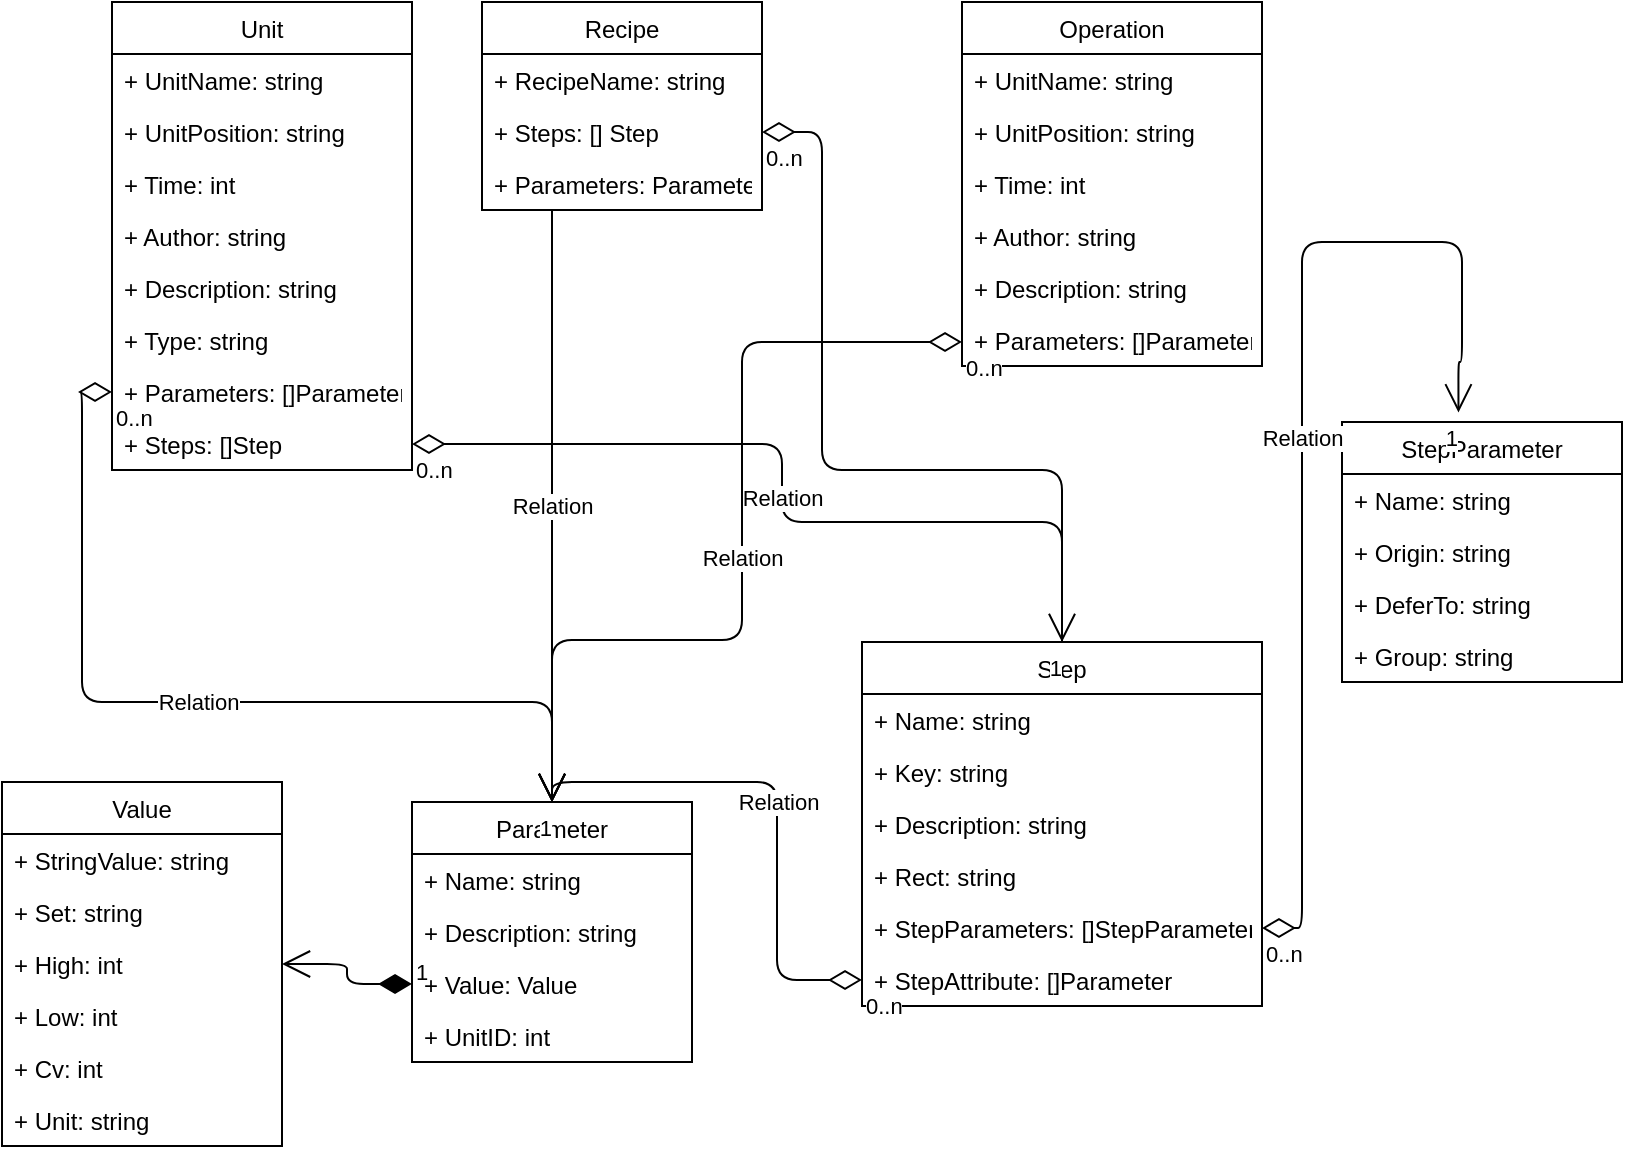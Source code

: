 <mxfile>
    <diagram id="R2lEEEUBdFMjLlhIrx00" name="FhxModel">
        <mxGraphModel dx="968" dy="681" grid="1" gridSize="10" guides="1" tooltips="1" connect="1" arrows="1" fold="1" page="1" pageScale="1" pageWidth="850" pageHeight="1100" math="0" shadow="0" extFonts="Permanent Marker^https://fonts.googleapis.com/css?family=Permanent+Marker">
            <root>
                <mxCell id="0"/>
                <mxCell id="1" parent="0"/>
                <mxCell id="2" value="Operation" style="swimlane;fontStyle=0;childLayout=stackLayout;horizontal=1;startSize=26;fillColor=none;horizontalStack=0;resizeParent=1;resizeParentMax=0;resizeLast=0;collapsible=1;marginBottom=0;" parent="1" vertex="1">
                    <mxGeometry x="510" y="30" width="150" height="182" as="geometry"/>
                </mxCell>
                <mxCell id="3" value="+ UnitName: string" style="text;strokeColor=none;fillColor=none;align=left;verticalAlign=top;spacingLeft=4;spacingRight=4;overflow=hidden;rotatable=0;points=[[0,0.5],[1,0.5]];portConstraint=eastwest;" parent="2" vertex="1">
                    <mxGeometry y="26" width="150" height="26" as="geometry"/>
                </mxCell>
                <mxCell id="4" value="+ UnitPosition: string" style="text;strokeColor=none;fillColor=none;align=left;verticalAlign=top;spacingLeft=4;spacingRight=4;overflow=hidden;rotatable=0;points=[[0,0.5],[1,0.5]];portConstraint=eastwest;" parent="2" vertex="1">
                    <mxGeometry y="52" width="150" height="26" as="geometry"/>
                </mxCell>
                <mxCell id="5" value="+ Time: int" style="text;strokeColor=none;fillColor=none;align=left;verticalAlign=top;spacingLeft=4;spacingRight=4;overflow=hidden;rotatable=0;points=[[0,0.5],[1,0.5]];portConstraint=eastwest;" parent="2" vertex="1">
                    <mxGeometry y="78" width="150" height="26" as="geometry"/>
                </mxCell>
                <mxCell id="6" value="+ Author: string" style="text;strokeColor=none;fillColor=none;align=left;verticalAlign=top;spacingLeft=4;spacingRight=4;overflow=hidden;rotatable=0;points=[[0,0.5],[1,0.5]];portConstraint=eastwest;" parent="2" vertex="1">
                    <mxGeometry y="104" width="150" height="26" as="geometry"/>
                </mxCell>
                <mxCell id="7" value="+ Description: string" style="text;strokeColor=none;fillColor=none;align=left;verticalAlign=top;spacingLeft=4;spacingRight=4;overflow=hidden;rotatable=0;points=[[0,0.5],[1,0.5]];portConstraint=eastwest;" parent="2" vertex="1">
                    <mxGeometry y="130" width="150" height="26" as="geometry"/>
                </mxCell>
                <mxCell id="8" value="+ Parameters: []Parameter" style="text;strokeColor=none;fillColor=none;align=left;verticalAlign=top;spacingLeft=4;spacingRight=4;overflow=hidden;rotatable=0;points=[[0,0.5],[1,0.5]];portConstraint=eastwest;" parent="2" vertex="1">
                    <mxGeometry y="156" width="150" height="26" as="geometry"/>
                </mxCell>
                <mxCell id="14" value="StepParameter" style="swimlane;fontStyle=0;childLayout=stackLayout;horizontal=1;startSize=26;fillColor=none;horizontalStack=0;resizeParent=1;resizeParentMax=0;resizeLast=0;collapsible=1;marginBottom=0;" parent="1" vertex="1">
                    <mxGeometry x="700" y="240" width="140" height="130" as="geometry"/>
                </mxCell>
                <mxCell id="15" value="+ Name: string" style="text;strokeColor=none;fillColor=none;align=left;verticalAlign=top;spacingLeft=4;spacingRight=4;overflow=hidden;rotatable=0;points=[[0,0.5],[1,0.5]];portConstraint=eastwest;" parent="14" vertex="1">
                    <mxGeometry y="26" width="140" height="26" as="geometry"/>
                </mxCell>
                <mxCell id="16" value="+ Origin: string" style="text;strokeColor=none;fillColor=none;align=left;verticalAlign=top;spacingLeft=4;spacingRight=4;overflow=hidden;rotatable=0;points=[[0,0.5],[1,0.5]];portConstraint=eastwest;" parent="14" vertex="1">
                    <mxGeometry y="52" width="140" height="26" as="geometry"/>
                </mxCell>
                <mxCell id="17" value="+ DeferTo: string" style="text;strokeColor=none;fillColor=none;align=left;verticalAlign=top;spacingLeft=4;spacingRight=4;overflow=hidden;rotatable=0;points=[[0,0.5],[1,0.5]];portConstraint=eastwest;" parent="14" vertex="1">
                    <mxGeometry y="78" width="140" height="26" as="geometry"/>
                </mxCell>
                <mxCell id="18" value="+ Group: string" style="text;strokeColor=none;fillColor=none;align=left;verticalAlign=top;spacingLeft=4;spacingRight=4;overflow=hidden;rotatable=0;points=[[0,0.5],[1,0.5]];portConstraint=eastwest;" parent="14" vertex="1">
                    <mxGeometry y="104" width="140" height="26" as="geometry"/>
                </mxCell>
                <mxCell id="19" value="Recipe" style="swimlane;fontStyle=0;childLayout=stackLayout;horizontal=1;startSize=26;fillColor=none;horizontalStack=0;resizeParent=1;resizeParentMax=0;resizeLast=0;collapsible=1;marginBottom=0;" parent="1" vertex="1">
                    <mxGeometry x="270" y="30" width="140" height="104" as="geometry"/>
                </mxCell>
                <mxCell id="20" value="+ RecipeName: string" style="text;strokeColor=none;fillColor=none;align=left;verticalAlign=top;spacingLeft=4;spacingRight=4;overflow=hidden;rotatable=0;points=[[0,0.5],[1,0.5]];portConstraint=eastwest;" parent="19" vertex="1">
                    <mxGeometry y="26" width="140" height="26" as="geometry"/>
                </mxCell>
                <mxCell id="21" value="+ Steps: [] Step" style="text;strokeColor=none;fillColor=none;align=left;verticalAlign=top;spacingLeft=4;spacingRight=4;overflow=hidden;rotatable=0;points=[[0,0.5],[1,0.5]];portConstraint=eastwest;" parent="19" vertex="1">
                    <mxGeometry y="52" width="140" height="26" as="geometry"/>
                </mxCell>
                <mxCell id="22" value="+ Parameters: Parameter" style="text;strokeColor=none;fillColor=none;align=left;verticalAlign=top;spacingLeft=4;spacingRight=4;overflow=hidden;rotatable=0;points=[[0,0.5],[1,0.5]];portConstraint=eastwest;" parent="19" vertex="1">
                    <mxGeometry y="78" width="140" height="26" as="geometry"/>
                </mxCell>
                <mxCell id="24" value="Step" style="swimlane;fontStyle=0;childLayout=stackLayout;horizontal=1;startSize=26;fillColor=none;horizontalStack=0;resizeParent=1;resizeParentMax=0;resizeLast=0;collapsible=1;marginBottom=0;" parent="1" vertex="1">
                    <mxGeometry x="460" y="350" width="200" height="182" as="geometry"/>
                </mxCell>
                <mxCell id="25" value="+ Name: string" style="text;strokeColor=none;fillColor=none;align=left;verticalAlign=top;spacingLeft=4;spacingRight=4;overflow=hidden;rotatable=0;points=[[0,0.5],[1,0.5]];portConstraint=eastwest;" parent="24" vertex="1">
                    <mxGeometry y="26" width="200" height="26" as="geometry"/>
                </mxCell>
                <mxCell id="27" value="+ Key: string" style="text;strokeColor=none;fillColor=none;align=left;verticalAlign=top;spacingLeft=4;spacingRight=4;overflow=hidden;rotatable=0;points=[[0,0.5],[1,0.5]];portConstraint=eastwest;" parent="24" vertex="1">
                    <mxGeometry y="52" width="200" height="26" as="geometry"/>
                </mxCell>
                <mxCell id="29" value="+ Description: string" style="text;strokeColor=none;fillColor=none;align=left;verticalAlign=top;spacingLeft=4;spacingRight=4;overflow=hidden;rotatable=0;points=[[0,0.5],[1,0.5]];portConstraint=eastwest;" parent="24" vertex="1">
                    <mxGeometry y="78" width="200" height="26" as="geometry"/>
                </mxCell>
                <mxCell id="26" value="+ Rect: string" style="text;strokeColor=none;fillColor=none;align=left;verticalAlign=top;spacingLeft=4;spacingRight=4;overflow=hidden;rotatable=0;points=[[0,0.5],[1,0.5]];portConstraint=eastwest;" parent="24" vertex="1">
                    <mxGeometry y="104" width="200" height="26" as="geometry"/>
                </mxCell>
                <mxCell id="28" value="+ StepParameters: []StepParameters" style="text;strokeColor=none;fillColor=none;align=left;verticalAlign=top;spacingLeft=4;spacingRight=4;overflow=hidden;rotatable=0;points=[[0,0.5],[1,0.5]];portConstraint=eastwest;" parent="24" vertex="1">
                    <mxGeometry y="130" width="200" height="26" as="geometry"/>
                </mxCell>
                <mxCell id="30" value="+ StepAttribute: []Parameter" style="text;strokeColor=none;fillColor=none;align=left;verticalAlign=top;spacingLeft=4;spacingRight=4;overflow=hidden;rotatable=0;points=[[0,0.5],[1,0.5]];portConstraint=eastwest;" parent="24" vertex="1">
                    <mxGeometry y="156" width="200" height="26" as="geometry"/>
                </mxCell>
                <mxCell id="31" value="Unit" style="swimlane;fontStyle=0;childLayout=stackLayout;horizontal=1;startSize=26;fillColor=none;horizontalStack=0;resizeParent=1;resizeParentMax=0;resizeLast=0;collapsible=1;marginBottom=0;" parent="1" vertex="1">
                    <mxGeometry x="85" y="30" width="150" height="234" as="geometry"/>
                </mxCell>
                <mxCell id="32" value="+ UnitName: string" style="text;strokeColor=none;fillColor=none;align=left;verticalAlign=top;spacingLeft=4;spacingRight=4;overflow=hidden;rotatable=0;points=[[0,0.5],[1,0.5]];portConstraint=eastwest;" parent="31" vertex="1">
                    <mxGeometry y="26" width="150" height="26" as="geometry"/>
                </mxCell>
                <mxCell id="33" value="+ UnitPosition: string" style="text;strokeColor=none;fillColor=none;align=left;verticalAlign=top;spacingLeft=4;spacingRight=4;overflow=hidden;rotatable=0;points=[[0,0.5],[1,0.5]];portConstraint=eastwest;" parent="31" vertex="1">
                    <mxGeometry y="52" width="150" height="26" as="geometry"/>
                </mxCell>
                <mxCell id="34" value="+ Time: int" style="text;strokeColor=none;fillColor=none;align=left;verticalAlign=top;spacingLeft=4;spacingRight=4;overflow=hidden;rotatable=0;points=[[0,0.5],[1,0.5]];portConstraint=eastwest;" parent="31" vertex="1">
                    <mxGeometry y="78" width="150" height="26" as="geometry"/>
                </mxCell>
                <mxCell id="35" value="+ Author: string" style="text;strokeColor=none;fillColor=none;align=left;verticalAlign=top;spacingLeft=4;spacingRight=4;overflow=hidden;rotatable=0;points=[[0,0.5],[1,0.5]];portConstraint=eastwest;" parent="31" vertex="1">
                    <mxGeometry y="104" width="150" height="26" as="geometry"/>
                </mxCell>
                <mxCell id="36" value="+ Description: string" style="text;strokeColor=none;fillColor=none;align=left;verticalAlign=top;spacingLeft=4;spacingRight=4;overflow=hidden;rotatable=0;points=[[0,0.5],[1,0.5]];portConstraint=eastwest;" parent="31" vertex="1">
                    <mxGeometry y="130" width="150" height="26" as="geometry"/>
                </mxCell>
                <mxCell id="38" value="+ Type: string" style="text;strokeColor=none;fillColor=none;align=left;verticalAlign=top;spacingLeft=4;spacingRight=4;overflow=hidden;rotatable=0;points=[[0,0.5],[1,0.5]];portConstraint=eastwest;" parent="31" vertex="1">
                    <mxGeometry y="156" width="150" height="26" as="geometry"/>
                </mxCell>
                <mxCell id="37" value="+ Parameters: []Parameter" style="text;strokeColor=none;fillColor=none;align=left;verticalAlign=top;spacingLeft=4;spacingRight=4;overflow=hidden;rotatable=0;points=[[0,0.5],[1,0.5]];portConstraint=eastwest;" parent="31" vertex="1">
                    <mxGeometry y="182" width="150" height="26" as="geometry"/>
                </mxCell>
                <mxCell id="39" value="+ Steps: []Step" style="text;strokeColor=none;fillColor=none;align=left;verticalAlign=top;spacingLeft=4;spacingRight=4;overflow=hidden;rotatable=0;points=[[0,0.5],[1,0.5]];portConstraint=eastwest;" parent="31" vertex="1">
                    <mxGeometry y="208" width="150" height="26" as="geometry"/>
                </mxCell>
                <mxCell id="40" value="Value" style="swimlane;fontStyle=0;childLayout=stackLayout;horizontal=1;startSize=26;fillColor=none;horizontalStack=0;resizeParent=1;resizeParentMax=0;resizeLast=0;collapsible=1;marginBottom=0;" parent="1" vertex="1">
                    <mxGeometry x="30" y="420" width="140" height="182" as="geometry"/>
                </mxCell>
                <mxCell id="41" value="+ StringValue: string" style="text;strokeColor=none;fillColor=none;align=left;verticalAlign=top;spacingLeft=4;spacingRight=4;overflow=hidden;rotatable=0;points=[[0,0.5],[1,0.5]];portConstraint=eastwest;" parent="40" vertex="1">
                    <mxGeometry y="26" width="140" height="26" as="geometry"/>
                </mxCell>
                <mxCell id="42" value="+ Set: string" style="text;strokeColor=none;fillColor=none;align=left;verticalAlign=top;spacingLeft=4;spacingRight=4;overflow=hidden;rotatable=0;points=[[0,0.5],[1,0.5]];portConstraint=eastwest;" parent="40" vertex="1">
                    <mxGeometry y="52" width="140" height="26" as="geometry"/>
                </mxCell>
                <mxCell id="43" value="+ High: int" style="text;strokeColor=none;fillColor=none;align=left;verticalAlign=top;spacingLeft=4;spacingRight=4;overflow=hidden;rotatable=0;points=[[0,0.5],[1,0.5]];portConstraint=eastwest;" parent="40" vertex="1">
                    <mxGeometry y="78" width="140" height="26" as="geometry"/>
                </mxCell>
                <mxCell id="45" value="+ Low: int" style="text;strokeColor=none;fillColor=none;align=left;verticalAlign=top;spacingLeft=4;spacingRight=4;overflow=hidden;rotatable=0;points=[[0,0.5],[1,0.5]];portConstraint=eastwest;" parent="40" vertex="1">
                    <mxGeometry y="104" width="140" height="26" as="geometry"/>
                </mxCell>
                <mxCell id="46" value="+ Cv: int" style="text;strokeColor=none;fillColor=none;align=left;verticalAlign=top;spacingLeft=4;spacingRight=4;overflow=hidden;rotatable=0;points=[[0,0.5],[1,0.5]];portConstraint=eastwest;" parent="40" vertex="1">
                    <mxGeometry y="130" width="140" height="26" as="geometry"/>
                </mxCell>
                <mxCell id="44" value="+ Unit: string" style="text;strokeColor=none;fillColor=none;align=left;verticalAlign=top;spacingLeft=4;spacingRight=4;overflow=hidden;rotatable=0;points=[[0,0.5],[1,0.5]];portConstraint=eastwest;" parent="40" vertex="1">
                    <mxGeometry y="156" width="140" height="26" as="geometry"/>
                </mxCell>
                <mxCell id="50" value="Relation" style="endArrow=open;html=1;endSize=12;startArrow=diamondThin;startSize=14;startFill=0;edgeStyle=orthogonalEdgeStyle;entryX=0.5;entryY=0;entryDx=0;entryDy=0;" parent="1" source="39" target="24" edge="1">
                    <mxGeometry relative="1" as="geometry">
                        <mxPoint x="340" y="310" as="sourcePoint"/>
                        <mxPoint x="500" y="310" as="targetPoint"/>
                        <Array as="points">
                            <mxPoint x="420" y="251"/>
                            <mxPoint x="420" y="290"/>
                            <mxPoint x="560" y="290"/>
                        </Array>
                    </mxGeometry>
                </mxCell>
                <mxCell id="51" value="0..n" style="edgeLabel;resizable=0;html=1;align=left;verticalAlign=top;" parent="50" connectable="0" vertex="1">
                    <mxGeometry x="-1" relative="1" as="geometry"/>
                </mxCell>
                <mxCell id="52" value="1" style="edgeLabel;resizable=0;html=1;align=right;verticalAlign=top;" parent="50" connectable="0" vertex="1">
                    <mxGeometry x="1" relative="1" as="geometry"/>
                </mxCell>
                <mxCell id="57" value="Relation" style="endArrow=open;html=1;endSize=12;startArrow=diamondThin;startSize=14;startFill=0;edgeStyle=orthogonalEdgeStyle;entryX=0.5;entryY=0;entryDx=0;entryDy=0;" parent="1" source="37" target="9" edge="1">
                    <mxGeometry relative="1" as="geometry">
                        <mxPoint x="480" y="350" as="sourcePoint"/>
                        <mxPoint x="640" y="350" as="targetPoint"/>
                        <Array as="points">
                            <mxPoint x="70" y="225"/>
                            <mxPoint x="70" y="380"/>
                            <mxPoint x="305" y="380"/>
                        </Array>
                    </mxGeometry>
                </mxCell>
                <mxCell id="58" value="0..n" style="edgeLabel;resizable=0;html=1;align=left;verticalAlign=top;" parent="57" connectable="0" vertex="1">
                    <mxGeometry x="-1" relative="1" as="geometry"/>
                </mxCell>
                <mxCell id="59" value="1" style="edgeLabel;resizable=0;html=1;align=right;verticalAlign=top;" parent="57" connectable="0" vertex="1">
                    <mxGeometry x="1" relative="1" as="geometry"/>
                </mxCell>
                <mxCell id="63" value="Relation" style="endArrow=open;html=1;endSize=12;startArrow=diamondThin;startSize=14;startFill=0;edgeStyle=orthogonalEdgeStyle;entryX=0.5;entryY=0;entryDx=0;entryDy=0;" parent="1" source="8" target="9" edge="1">
                    <mxGeometry relative="1" as="geometry">
                        <mxPoint x="480" y="350" as="sourcePoint"/>
                        <mxPoint x="640" y="350" as="targetPoint"/>
                        <Array as="points">
                            <mxPoint x="450" y="200"/>
                            <mxPoint x="400" y="200"/>
                            <mxPoint x="400" y="349"/>
                            <mxPoint x="305" y="349"/>
                        </Array>
                    </mxGeometry>
                </mxCell>
                <mxCell id="64" value="0..n" style="edgeLabel;resizable=0;html=1;align=left;verticalAlign=top;" parent="63" connectable="0" vertex="1">
                    <mxGeometry x="-1" relative="1" as="geometry"/>
                </mxCell>
                <mxCell id="65" value="1" style="edgeLabel;resizable=0;html=1;align=right;verticalAlign=top;" parent="63" connectable="0" vertex="1">
                    <mxGeometry x="1" relative="1" as="geometry"/>
                </mxCell>
                <mxCell id="66" value="1" style="endArrow=open;html=1;endSize=12;startArrow=diamondThin;startSize=14;startFill=1;edgeStyle=orthogonalEdgeStyle;align=left;verticalAlign=bottom;" parent="1" source="12" target="40" edge="1">
                    <mxGeometry x="-1" y="3" relative="1" as="geometry">
                        <mxPoint x="480" y="350" as="sourcePoint"/>
                        <mxPoint x="640" y="350" as="targetPoint"/>
                    </mxGeometry>
                </mxCell>
                <mxCell id="67" value="Relation" style="endArrow=open;html=1;endSize=12;startArrow=diamondThin;startSize=14;startFill=0;edgeStyle=orthogonalEdgeStyle;exitX=1;exitY=0.5;exitDx=0;exitDy=0;entryX=0.416;entryY=-0.037;entryDx=0;entryDy=0;entryPerimeter=0;" parent="1" source="28" target="14" edge="1">
                    <mxGeometry relative="1" as="geometry">
                        <mxPoint x="480" y="350" as="sourcePoint"/>
                        <mxPoint x="640" y="350" as="targetPoint"/>
                        <Array as="points">
                            <mxPoint x="680" y="493"/>
                            <mxPoint x="680" y="150"/>
                            <mxPoint x="760" y="150"/>
                            <mxPoint x="760" y="210"/>
                            <mxPoint x="758" y="210"/>
                        </Array>
                    </mxGeometry>
                </mxCell>
                <mxCell id="68" value="0..n" style="edgeLabel;resizable=0;html=1;align=left;verticalAlign=top;" parent="67" connectable="0" vertex="1">
                    <mxGeometry x="-1" relative="1" as="geometry"/>
                </mxCell>
                <mxCell id="69" value="1" style="edgeLabel;resizable=0;html=1;align=right;verticalAlign=top;" parent="67" connectable="0" vertex="1">
                    <mxGeometry x="1" relative="1" as="geometry"/>
                </mxCell>
                <mxCell id="70" value="Relation" style="endArrow=open;html=1;endSize=12;startArrow=diamondThin;startSize=14;startFill=0;edgeStyle=orthogonalEdgeStyle;entryX=0.5;entryY=0;entryDx=0;entryDy=0;" parent="1" source="30" target="9" edge="1">
                    <mxGeometry relative="1" as="geometry">
                        <mxPoint y="769" as="sourcePoint"/>
                        <mxPoint x="215" y="570" as="targetPoint"/>
                    </mxGeometry>
                </mxCell>
                <mxCell id="71" value="0..n" style="edgeLabel;resizable=0;html=1;align=left;verticalAlign=top;" parent="70" connectable="0" vertex="1">
                    <mxGeometry x="-1" relative="1" as="geometry"/>
                </mxCell>
                <mxCell id="72" value="1" style="edgeLabel;resizable=0;html=1;align=right;verticalAlign=top;" parent="70" connectable="0" vertex="1">
                    <mxGeometry x="1" relative="1" as="geometry"/>
                </mxCell>
                <mxCell id="74" value="" style="endArrow=none;html=1;endSize=12;startArrow=diamondThin;startSize=14;startFill=0;edgeStyle=orthogonalEdgeStyle;entryX=0.5;entryY=0;entryDx=0;entryDy=0;" parent="1" source="21" target="24" edge="1">
                    <mxGeometry relative="1" as="geometry">
                        <mxPoint x="350" y="108" as="sourcePoint"/>
                        <mxPoint x="460" y="441" as="targetPoint"/>
                        <Array as="points">
                            <mxPoint x="440" y="95"/>
                            <mxPoint x="440" y="264"/>
                            <mxPoint x="560" y="264"/>
                        </Array>
                    </mxGeometry>
                </mxCell>
                <mxCell id="75" value="0..n" style="edgeLabel;resizable=0;html=1;align=left;verticalAlign=top;" parent="74" connectable="0" vertex="1">
                    <mxGeometry x="-1" relative="1" as="geometry"/>
                </mxCell>
                <mxCell id="9" value="Parameter" style="swimlane;fontStyle=0;childLayout=stackLayout;horizontal=1;startSize=26;fillColor=none;horizontalStack=0;resizeParent=1;resizeParentMax=0;resizeLast=0;collapsible=1;marginBottom=0;" parent="1" vertex="1">
                    <mxGeometry x="235" y="430" width="140" height="130" as="geometry"/>
                </mxCell>
                <mxCell id="10" value="+ Name: string" style="text;strokeColor=none;fillColor=none;align=left;verticalAlign=top;spacingLeft=4;spacingRight=4;overflow=hidden;rotatable=0;points=[[0,0.5],[1,0.5]];portConstraint=eastwest;" parent="9" vertex="1">
                    <mxGeometry y="26" width="140" height="26" as="geometry"/>
                </mxCell>
                <mxCell id="11" value="+ Description: string" style="text;strokeColor=none;fillColor=none;align=left;verticalAlign=top;spacingLeft=4;spacingRight=4;overflow=hidden;rotatable=0;points=[[0,0.5],[1,0.5]];portConstraint=eastwest;" parent="9" vertex="1">
                    <mxGeometry y="52" width="140" height="26" as="geometry"/>
                </mxCell>
                <mxCell id="12" value="+ Value: Value" style="text;strokeColor=none;fillColor=none;align=left;verticalAlign=top;spacingLeft=4;spacingRight=4;overflow=hidden;rotatable=0;points=[[0,0.5],[1,0.5]];portConstraint=eastwest;" parent="9" vertex="1">
                    <mxGeometry y="78" width="140" height="26" as="geometry"/>
                </mxCell>
                <mxCell id="13" value="+ UnitID: int" style="text;strokeColor=none;fillColor=none;align=left;verticalAlign=top;spacingLeft=4;spacingRight=4;overflow=hidden;rotatable=0;points=[[0,0.5],[1,0.5]];portConstraint=eastwest;" parent="9" vertex="1">
                    <mxGeometry y="104" width="140" height="26" as="geometry"/>
                </mxCell>
                <mxCell id="60" value="Relation" style="endArrow=open;html=1;endSize=12;startArrow=none;startSize=14;startFill=0;edgeStyle=orthogonalEdgeStyle;entryX=0.5;entryY=0;entryDx=0;entryDy=0;" parent="1" source="22" target="9" edge="1">
                    <mxGeometry relative="1" as="geometry">
                        <mxPoint x="380" y="120.5" as="sourcePoint"/>
                        <mxPoint x="630" y="30" as="targetPoint"/>
                        <Array as="points">
                            <mxPoint x="305" y="220"/>
                        </Array>
                    </mxGeometry>
                </mxCell>
                <mxCell id="62" value="1" style="edgeLabel;resizable=0;html=1;align=right;verticalAlign=top;" parent="60" connectable="0" vertex="1">
                    <mxGeometry x="1" relative="1" as="geometry"/>
                </mxCell>
            </root>
        </mxGraphModel>
    </diagram>
    <diagram id="xjLtlD9OPqiGoC7N2DU6" name="Database">
        <mxGraphModel dx="1211" dy="681" grid="1" gridSize="10" guides="1" tooltips="1" connect="1" arrows="1" fold="1" page="1" pageScale="1" pageWidth="827" pageHeight="1169" math="0" shadow="0">
            <root>
                <mxCell id="0"/>
                <mxCell id="1" parent="0"/>
                <mxCell id="2xFW1VZ-fQg1_fMR5iX9-26" value="parameters" style="shape=table;startSize=30;container=1;collapsible=1;childLayout=tableLayout;fixedRows=1;rowLines=0;fontStyle=1;align=center;resizeLast=1;" vertex="1" parent="1">
                    <mxGeometry x="600" y="40" width="160" height="180" as="geometry"/>
                </mxCell>
                <mxCell id="2xFW1VZ-fQg1_fMR5iX9-27" value="" style="shape=tableRow;horizontal=0;startSize=0;swimlaneHead=0;swimlaneBody=0;fillColor=none;collapsible=0;dropTarget=0;points=[[0,0.5],[1,0.5]];portConstraint=eastwest;top=0;left=0;right=0;bottom=1;" vertex="1" parent="2xFW1VZ-fQg1_fMR5iX9-26">
                    <mxGeometry y="30" width="160" height="30" as="geometry"/>
                </mxCell>
                <mxCell id="2xFW1VZ-fQg1_fMR5iX9-28" value="PK" style="shape=partialRectangle;connectable=0;fillColor=none;top=0;left=0;bottom=0;right=0;fontStyle=1;overflow=hidden;" vertex="1" parent="2xFW1VZ-fQg1_fMR5iX9-27">
                    <mxGeometry width="30" height="30" as="geometry">
                        <mxRectangle width="30" height="30" as="alternateBounds"/>
                    </mxGeometry>
                </mxCell>
                <mxCell id="2xFW1VZ-fQg1_fMR5iX9-29" value="param_id" style="shape=partialRectangle;connectable=0;fillColor=none;top=0;left=0;bottom=0;right=0;align=left;spacingLeft=6;fontStyle=5;overflow=hidden;" vertex="1" parent="2xFW1VZ-fQg1_fMR5iX9-27">
                    <mxGeometry x="30" width="130" height="30" as="geometry">
                        <mxRectangle width="130" height="30" as="alternateBounds"/>
                    </mxGeometry>
                </mxCell>
                <mxCell id="2xFW1VZ-fQg1_fMR5iX9-30" value="" style="shape=tableRow;horizontal=0;startSize=0;swimlaneHead=0;swimlaneBody=0;fillColor=none;collapsible=0;dropTarget=0;points=[[0,0.5],[1,0.5]];portConstraint=eastwest;top=0;left=0;right=0;bottom=0;" vertex="1" parent="2xFW1VZ-fQg1_fMR5iX9-26">
                    <mxGeometry y="60" width="160" height="30" as="geometry"/>
                </mxCell>
                <mxCell id="2xFW1VZ-fQg1_fMR5iX9-31" value="" style="shape=partialRectangle;connectable=0;fillColor=none;top=0;left=0;bottom=0;right=0;editable=1;overflow=hidden;" vertex="1" parent="2xFW1VZ-fQg1_fMR5iX9-30">
                    <mxGeometry width="30" height="30" as="geometry">
                        <mxRectangle width="30" height="30" as="alternateBounds"/>
                    </mxGeometry>
                </mxCell>
                <mxCell id="2xFW1VZ-fQg1_fMR5iX9-32" value="name" style="shape=partialRectangle;connectable=0;fillColor=none;top=0;left=0;bottom=0;right=0;align=left;spacingLeft=6;overflow=hidden;" vertex="1" parent="2xFW1VZ-fQg1_fMR5iX9-30">
                    <mxGeometry x="30" width="130" height="30" as="geometry">
                        <mxRectangle width="130" height="30" as="alternateBounds"/>
                    </mxGeometry>
                </mxCell>
                <mxCell id="2xFW1VZ-fQg1_fMR5iX9-33" value="" style="shape=tableRow;horizontal=0;startSize=0;swimlaneHead=0;swimlaneBody=0;fillColor=none;collapsible=0;dropTarget=0;points=[[0,0.5],[1,0.5]];portConstraint=eastwest;top=0;left=0;right=0;bottom=0;" vertex="1" parent="2xFW1VZ-fQg1_fMR5iX9-26">
                    <mxGeometry y="90" width="160" height="30" as="geometry"/>
                </mxCell>
                <mxCell id="2xFW1VZ-fQg1_fMR5iX9-34" value="" style="shape=partialRectangle;connectable=0;fillColor=none;top=0;left=0;bottom=0;right=0;editable=1;overflow=hidden;" vertex="1" parent="2xFW1VZ-fQg1_fMR5iX9-33">
                    <mxGeometry width="30" height="30" as="geometry">
                        <mxRectangle width="30" height="30" as="alternateBounds"/>
                    </mxGeometry>
                </mxCell>
                <mxCell id="2xFW1VZ-fQg1_fMR5iX9-35" value="description" style="shape=partialRectangle;connectable=0;fillColor=none;top=0;left=0;bottom=0;right=0;align=left;spacingLeft=6;overflow=hidden;" vertex="1" parent="2xFW1VZ-fQg1_fMR5iX9-33">
                    <mxGeometry x="30" width="130" height="30" as="geometry">
                        <mxRectangle width="130" height="30" as="alternateBounds"/>
                    </mxGeometry>
                </mxCell>
                <mxCell id="2xFW1VZ-fQg1_fMR5iX9-36" value="" style="shape=tableRow;horizontal=0;startSize=0;swimlaneHead=0;swimlaneBody=0;fillColor=none;collapsible=0;dropTarget=0;points=[[0,0.5],[1,0.5]];portConstraint=eastwest;top=0;left=0;right=0;bottom=0;" vertex="1" parent="2xFW1VZ-fQg1_fMR5iX9-26">
                    <mxGeometry y="120" width="160" height="30" as="geometry"/>
                </mxCell>
                <mxCell id="2xFW1VZ-fQg1_fMR5iX9-37" value="" style="shape=partialRectangle;connectable=0;fillColor=none;top=0;left=0;bottom=0;right=0;editable=1;overflow=hidden;" vertex="1" parent="2xFW1VZ-fQg1_fMR5iX9-36">
                    <mxGeometry width="30" height="30" as="geometry">
                        <mxRectangle width="30" height="30" as="alternateBounds"/>
                    </mxGeometry>
                </mxCell>
                <mxCell id="2xFW1VZ-fQg1_fMR5iX9-38" value="values" style="shape=partialRectangle;connectable=0;fillColor=none;top=0;left=0;bottom=0;right=0;align=left;spacingLeft=6;overflow=hidden;" vertex="1" parent="2xFW1VZ-fQg1_fMR5iX9-36">
                    <mxGeometry x="30" width="130" height="30" as="geometry">
                        <mxRectangle width="130" height="30" as="alternateBounds"/>
                    </mxGeometry>
                </mxCell>
                <mxCell id="2xFW1VZ-fQg1_fMR5iX9-45" value="" style="shape=tableRow;horizontal=0;startSize=0;swimlaneHead=0;swimlaneBody=0;fillColor=none;collapsible=0;dropTarget=0;points=[[0,0.5],[1,0.5]];portConstraint=eastwest;top=0;left=0;right=0;bottom=0;" vertex="1" parent="2xFW1VZ-fQg1_fMR5iX9-26">
                    <mxGeometry y="150" width="160" height="30" as="geometry"/>
                </mxCell>
                <mxCell id="2xFW1VZ-fQg1_fMR5iX9-46" value="" style="shape=partialRectangle;connectable=0;fillColor=none;top=0;left=0;bottom=0;right=0;editable=1;overflow=hidden;" vertex="1" parent="2xFW1VZ-fQg1_fMR5iX9-45">
                    <mxGeometry width="30" height="30" as="geometry">
                        <mxRectangle width="30" height="30" as="alternateBounds"/>
                    </mxGeometry>
                </mxCell>
                <mxCell id="2xFW1VZ-fQg1_fMR5iX9-47" value="unit_id" style="shape=partialRectangle;connectable=0;fillColor=none;top=0;left=0;bottom=0;right=0;align=left;spacingLeft=6;overflow=hidden;" vertex="1" parent="2xFW1VZ-fQg1_fMR5iX9-45">
                    <mxGeometry x="30" width="130" height="30" as="geometry">
                        <mxRectangle width="130" height="30" as="alternateBounds"/>
                    </mxGeometry>
                </mxCell>
                <mxCell id="2xFW1VZ-fQg1_fMR5iX9-48" value="plant" style="shape=table;startSize=30;container=1;collapsible=1;childLayout=tableLayout;fixedRows=1;rowLines=0;fontStyle=1;align=center;resizeLast=1;" vertex="1" parent="1">
                    <mxGeometry x="10" y="40" width="160" height="150" as="geometry"/>
                </mxCell>
                <mxCell id="2xFW1VZ-fQg1_fMR5iX9-49" value="" style="shape=tableRow;horizontal=0;startSize=0;swimlaneHead=0;swimlaneBody=0;fillColor=none;collapsible=0;dropTarget=0;points=[[0,0.5],[1,0.5]];portConstraint=eastwest;top=0;left=0;right=0;bottom=1;" vertex="1" parent="2xFW1VZ-fQg1_fMR5iX9-48">
                    <mxGeometry y="30" width="160" height="30" as="geometry"/>
                </mxCell>
                <mxCell id="2xFW1VZ-fQg1_fMR5iX9-50" value="PK" style="shape=partialRectangle;connectable=0;fillColor=none;top=0;left=0;bottom=0;right=0;fontStyle=1;overflow=hidden;" vertex="1" parent="2xFW1VZ-fQg1_fMR5iX9-49">
                    <mxGeometry width="30" height="30" as="geometry">
                        <mxRectangle width="30" height="30" as="alternateBounds"/>
                    </mxGeometry>
                </mxCell>
                <mxCell id="2xFW1VZ-fQg1_fMR5iX9-51" value="plant_id" style="shape=partialRectangle;connectable=0;fillColor=none;top=0;left=0;bottom=0;right=0;align=left;spacingLeft=6;fontStyle=5;overflow=hidden;" vertex="1" parent="2xFW1VZ-fQg1_fMR5iX9-49">
                    <mxGeometry x="30" width="130" height="30" as="geometry">
                        <mxRectangle width="130" height="30" as="alternateBounds"/>
                    </mxGeometry>
                </mxCell>
                <mxCell id="2xFW1VZ-fQg1_fMR5iX9-52" value="" style="shape=tableRow;horizontal=0;startSize=0;swimlaneHead=0;swimlaneBody=0;fillColor=none;collapsible=0;dropTarget=0;points=[[0,0.5],[1,0.5]];portConstraint=eastwest;top=0;left=0;right=0;bottom=0;" vertex="1" parent="2xFW1VZ-fQg1_fMR5iX9-48">
                    <mxGeometry y="60" width="160" height="30" as="geometry"/>
                </mxCell>
                <mxCell id="2xFW1VZ-fQg1_fMR5iX9-53" value="" style="shape=partialRectangle;connectable=0;fillColor=none;top=0;left=0;bottom=0;right=0;editable=1;overflow=hidden;" vertex="1" parent="2xFW1VZ-fQg1_fMR5iX9-52">
                    <mxGeometry width="30" height="30" as="geometry">
                        <mxRectangle width="30" height="30" as="alternateBounds"/>
                    </mxGeometry>
                </mxCell>
                <mxCell id="2xFW1VZ-fQg1_fMR5iX9-54" value="name" style="shape=partialRectangle;connectable=0;fillColor=none;top=0;left=0;bottom=0;right=0;align=left;spacingLeft=6;overflow=hidden;" vertex="1" parent="2xFW1VZ-fQg1_fMR5iX9-52">
                    <mxGeometry x="30" width="130" height="30" as="geometry">
                        <mxRectangle width="130" height="30" as="alternateBounds"/>
                    </mxGeometry>
                </mxCell>
                <mxCell id="2xFW1VZ-fQg1_fMR5iX9-55" value="" style="shape=tableRow;horizontal=0;startSize=0;swimlaneHead=0;swimlaneBody=0;fillColor=none;collapsible=0;dropTarget=0;points=[[0,0.5],[1,0.5]];portConstraint=eastwest;top=0;left=0;right=0;bottom=0;" vertex="1" parent="2xFW1VZ-fQg1_fMR5iX9-48">
                    <mxGeometry y="90" width="160" height="30" as="geometry"/>
                </mxCell>
                <mxCell id="2xFW1VZ-fQg1_fMR5iX9-56" value="" style="shape=partialRectangle;connectable=0;fillColor=none;top=0;left=0;bottom=0;right=0;editable=1;overflow=hidden;" vertex="1" parent="2xFW1VZ-fQg1_fMR5iX9-55">
                    <mxGeometry width="30" height="30" as="geometry">
                        <mxRectangle width="30" height="30" as="alternateBounds"/>
                    </mxGeometry>
                </mxCell>
                <mxCell id="2xFW1VZ-fQg1_fMR5iX9-57" value="created_at" style="shape=partialRectangle;connectable=0;fillColor=none;top=0;left=0;bottom=0;right=0;align=left;spacingLeft=6;overflow=hidden;" vertex="1" parent="2xFW1VZ-fQg1_fMR5iX9-55">
                    <mxGeometry x="30" width="130" height="30" as="geometry">
                        <mxRectangle width="130" height="30" as="alternateBounds"/>
                    </mxGeometry>
                </mxCell>
                <mxCell id="2xFW1VZ-fQg1_fMR5iX9-58" value="" style="shape=tableRow;horizontal=0;startSize=0;swimlaneHead=0;swimlaneBody=0;fillColor=none;collapsible=0;dropTarget=0;points=[[0,0.5],[1,0.5]];portConstraint=eastwest;top=0;left=0;right=0;bottom=0;" vertex="1" parent="2xFW1VZ-fQg1_fMR5iX9-48">
                    <mxGeometry y="120" width="160" height="30" as="geometry"/>
                </mxCell>
                <mxCell id="2xFW1VZ-fQg1_fMR5iX9-59" value="" style="shape=partialRectangle;connectable=0;fillColor=none;top=0;left=0;bottom=0;right=0;editable=1;overflow=hidden;" vertex="1" parent="2xFW1VZ-fQg1_fMR5iX9-58">
                    <mxGeometry width="30" height="30" as="geometry">
                        <mxRectangle width="30" height="30" as="alternateBounds"/>
                    </mxGeometry>
                </mxCell>
                <mxCell id="2xFW1VZ-fQg1_fMR5iX9-60" value="updated_at" style="shape=partialRectangle;connectable=0;fillColor=none;top=0;left=0;bottom=0;right=0;align=left;spacingLeft=6;overflow=hidden;" vertex="1" parent="2xFW1VZ-fQg1_fMR5iX9-58">
                    <mxGeometry x="30" width="130" height="30" as="geometry">
                        <mxRectangle width="130" height="30" as="alternateBounds"/>
                    </mxGeometry>
                </mxCell>
                <mxCell id="2xFW1VZ-fQg1_fMR5iX9-62" value="units" style="shape=table;startSize=30;container=1;collapsible=1;childLayout=tableLayout;fixedRows=1;rowLines=0;fontStyle=1;align=center;resizeLast=1;" vertex="1" parent="1">
                    <mxGeometry x="320" y="40" width="156" height="270" as="geometry"/>
                </mxCell>
                <mxCell id="2xFW1VZ-fQg1_fMR5iX9-63" value="" style="shape=tableRow;horizontal=0;startSize=0;swimlaneHead=0;swimlaneBody=0;fillColor=none;collapsible=0;dropTarget=0;points=[[0,0.5],[1,0.5]];portConstraint=eastwest;top=0;left=0;right=0;bottom=1;" vertex="1" parent="2xFW1VZ-fQg1_fMR5iX9-62">
                    <mxGeometry y="30" width="156" height="30" as="geometry"/>
                </mxCell>
                <mxCell id="2xFW1VZ-fQg1_fMR5iX9-64" value="PK" style="shape=partialRectangle;connectable=0;fillColor=none;top=0;left=0;bottom=0;right=0;fontStyle=1;overflow=hidden;" vertex="1" parent="2xFW1VZ-fQg1_fMR5iX9-63">
                    <mxGeometry width="30" height="30" as="geometry">
                        <mxRectangle width="30" height="30" as="alternateBounds"/>
                    </mxGeometry>
                </mxCell>
                <mxCell id="2xFW1VZ-fQg1_fMR5iX9-65" value="unit_id" style="shape=partialRectangle;connectable=0;fillColor=none;top=0;left=0;bottom=0;right=0;align=left;spacingLeft=6;fontStyle=5;overflow=hidden;" vertex="1" parent="2xFW1VZ-fQg1_fMR5iX9-63">
                    <mxGeometry x="30" width="126" height="30" as="geometry">
                        <mxRectangle width="126" height="30" as="alternateBounds"/>
                    </mxGeometry>
                </mxCell>
                <mxCell id="2xFW1VZ-fQg1_fMR5iX9-66" value="" style="shape=tableRow;horizontal=0;startSize=0;swimlaneHead=0;swimlaneBody=0;fillColor=none;collapsible=0;dropTarget=0;points=[[0,0.5],[1,0.5]];portConstraint=eastwest;top=0;left=0;right=0;bottom=0;" vertex="1" parent="2xFW1VZ-fQg1_fMR5iX9-62">
                    <mxGeometry y="60" width="156" height="30" as="geometry"/>
                </mxCell>
                <mxCell id="2xFW1VZ-fQg1_fMR5iX9-67" value="" style="shape=partialRectangle;connectable=0;fillColor=none;top=0;left=0;bottom=0;right=0;editable=1;overflow=hidden;" vertex="1" parent="2xFW1VZ-fQg1_fMR5iX9-66">
                    <mxGeometry width="30" height="30" as="geometry">
                        <mxRectangle width="30" height="30" as="alternateBounds"/>
                    </mxGeometry>
                </mxCell>
                <mxCell id="2xFW1VZ-fQg1_fMR5iX9-68" value="name" style="shape=partialRectangle;connectable=0;fillColor=none;top=0;left=0;bottom=0;right=0;align=left;spacingLeft=6;overflow=hidden;" vertex="1" parent="2xFW1VZ-fQg1_fMR5iX9-66">
                    <mxGeometry x="30" width="126" height="30" as="geometry">
                        <mxRectangle width="126" height="30" as="alternateBounds"/>
                    </mxGeometry>
                </mxCell>
                <mxCell id="2xFW1VZ-fQg1_fMR5iX9-69" value="" style="shape=tableRow;horizontal=0;startSize=0;swimlaneHead=0;swimlaneBody=0;fillColor=none;collapsible=0;dropTarget=0;points=[[0,0.5],[1,0.5]];portConstraint=eastwest;top=0;left=0;right=0;bottom=0;" vertex="1" parent="2xFW1VZ-fQg1_fMR5iX9-62">
                    <mxGeometry y="90" width="156" height="30" as="geometry"/>
                </mxCell>
                <mxCell id="2xFW1VZ-fQg1_fMR5iX9-70" value="" style="shape=partialRectangle;connectable=0;fillColor=none;top=0;left=0;bottom=0;right=0;editable=1;overflow=hidden;" vertex="1" parent="2xFW1VZ-fQg1_fMR5iX9-69">
                    <mxGeometry width="30" height="30" as="geometry">
                        <mxRectangle width="30" height="30" as="alternateBounds"/>
                    </mxGeometry>
                </mxCell>
                <mxCell id="2xFW1VZ-fQg1_fMR5iX9-71" value="description" style="shape=partialRectangle;connectable=0;fillColor=none;top=0;left=0;bottom=0;right=0;align=left;spacingLeft=6;overflow=hidden;" vertex="1" parent="2xFW1VZ-fQg1_fMR5iX9-69">
                    <mxGeometry x="30" width="126" height="30" as="geometry">
                        <mxRectangle width="126" height="30" as="alternateBounds"/>
                    </mxGeometry>
                </mxCell>
                <mxCell id="2xFW1VZ-fQg1_fMR5iX9-72" value="" style="shape=tableRow;horizontal=0;startSize=0;swimlaneHead=0;swimlaneBody=0;fillColor=none;collapsible=0;dropTarget=0;points=[[0,0.5],[1,0.5]];portConstraint=eastwest;top=0;left=0;right=0;bottom=0;" vertex="1" parent="2xFW1VZ-fQg1_fMR5iX9-62">
                    <mxGeometry y="120" width="156" height="30" as="geometry"/>
                </mxCell>
                <mxCell id="2xFW1VZ-fQg1_fMR5iX9-73" value="" style="shape=partialRectangle;connectable=0;fillColor=none;top=0;left=0;bottom=0;right=0;editable=1;overflow=hidden;" vertex="1" parent="2xFW1VZ-fQg1_fMR5iX9-72">
                    <mxGeometry width="30" height="30" as="geometry">
                        <mxRectangle width="30" height="30" as="alternateBounds"/>
                    </mxGeometry>
                </mxCell>
                <mxCell id="2xFW1VZ-fQg1_fMR5iX9-74" value="time" style="shape=partialRectangle;connectable=0;fillColor=none;top=0;left=0;bottom=0;right=0;align=left;spacingLeft=6;overflow=hidden;" vertex="1" parent="2xFW1VZ-fQg1_fMR5iX9-72">
                    <mxGeometry x="30" width="126" height="30" as="geometry">
                        <mxRectangle width="126" height="30" as="alternateBounds"/>
                    </mxGeometry>
                </mxCell>
                <mxCell id="2xFW1VZ-fQg1_fMR5iX9-75" value="" style="shape=tableRow;horizontal=0;startSize=0;swimlaneHead=0;swimlaneBody=0;fillColor=none;collapsible=0;dropTarget=0;points=[[0,0.5],[1,0.5]];portConstraint=eastwest;top=0;left=0;right=0;bottom=0;" vertex="1" parent="2xFW1VZ-fQg1_fMR5iX9-62">
                    <mxGeometry y="150" width="156" height="30" as="geometry"/>
                </mxCell>
                <mxCell id="2xFW1VZ-fQg1_fMR5iX9-76" value="" style="shape=partialRectangle;connectable=0;fillColor=none;top=0;left=0;bottom=0;right=0;editable=1;overflow=hidden;" vertex="1" parent="2xFW1VZ-fQg1_fMR5iX9-75">
                    <mxGeometry width="30" height="30" as="geometry">
                        <mxRectangle width="30" height="30" as="alternateBounds"/>
                    </mxGeometry>
                </mxCell>
                <mxCell id="2xFW1VZ-fQg1_fMR5iX9-77" value="auhor" style="shape=partialRectangle;connectable=0;fillColor=none;top=0;left=0;bottom=0;right=0;align=left;spacingLeft=6;overflow=hidden;" vertex="1" parent="2xFW1VZ-fQg1_fMR5iX9-75">
                    <mxGeometry x="30" width="126" height="30" as="geometry">
                        <mxRectangle width="126" height="30" as="alternateBounds"/>
                    </mxGeometry>
                </mxCell>
                <mxCell id="2xFW1VZ-fQg1_fMR5iX9-78" value="" style="shape=tableRow;horizontal=0;startSize=0;swimlaneHead=0;swimlaneBody=0;fillColor=none;collapsible=0;dropTarget=0;points=[[0,0.5],[1,0.5]];portConstraint=eastwest;top=0;left=0;right=0;bottom=0;" vertex="1" parent="2xFW1VZ-fQg1_fMR5iX9-62">
                    <mxGeometry y="180" width="156" height="30" as="geometry"/>
                </mxCell>
                <mxCell id="2xFW1VZ-fQg1_fMR5iX9-79" value="" style="shape=partialRectangle;connectable=0;fillColor=none;top=0;left=0;bottom=0;right=0;editable=1;overflow=hidden;" vertex="1" parent="2xFW1VZ-fQg1_fMR5iX9-78">
                    <mxGeometry width="30" height="30" as="geometry">
                        <mxRectangle width="30" height="30" as="alternateBounds"/>
                    </mxGeometry>
                </mxCell>
                <mxCell id="2xFW1VZ-fQg1_fMR5iX9-80" value="type" style="shape=partialRectangle;connectable=0;fillColor=none;top=0;left=0;bottom=0;right=0;align=left;spacingLeft=6;overflow=hidden;" vertex="1" parent="2xFW1VZ-fQg1_fMR5iX9-78">
                    <mxGeometry x="30" width="126" height="30" as="geometry">
                        <mxRectangle width="126" height="30" as="alternateBounds"/>
                    </mxGeometry>
                </mxCell>
                <mxCell id="2xFW1VZ-fQg1_fMR5iX9-81" value="" style="shape=tableRow;horizontal=0;startSize=0;swimlaneHead=0;swimlaneBody=0;fillColor=none;collapsible=0;dropTarget=0;points=[[0,0.5],[1,0.5]];portConstraint=eastwest;top=0;left=0;right=0;bottom=0;" vertex="1" parent="2xFW1VZ-fQg1_fMR5iX9-62">
                    <mxGeometry y="210" width="156" height="30" as="geometry"/>
                </mxCell>
                <mxCell id="2xFW1VZ-fQg1_fMR5iX9-82" value="" style="shape=partialRectangle;connectable=0;fillColor=none;top=0;left=0;bottom=0;right=0;editable=1;overflow=hidden;" vertex="1" parent="2xFW1VZ-fQg1_fMR5iX9-81">
                    <mxGeometry width="30" height="30" as="geometry">
                        <mxRectangle width="30" height="30" as="alternateBounds"/>
                    </mxGeometry>
                </mxCell>
                <mxCell id="2xFW1VZ-fQg1_fMR5iX9-83" value="unitposition" style="shape=partialRectangle;connectable=0;fillColor=none;top=0;left=0;bottom=0;right=0;align=left;spacingLeft=6;overflow=hidden;" vertex="1" parent="2xFW1VZ-fQg1_fMR5iX9-81">
                    <mxGeometry x="30" width="126" height="30" as="geometry">
                        <mxRectangle width="126" height="30" as="alternateBounds"/>
                    </mxGeometry>
                </mxCell>
                <mxCell id="2xFW1VZ-fQg1_fMR5iX9-164" value="" style="shape=tableRow;horizontal=0;startSize=0;swimlaneHead=0;swimlaneBody=0;fillColor=none;collapsible=0;dropTarget=0;points=[[0,0.5],[1,0.5]];portConstraint=eastwest;top=0;left=0;right=0;bottom=0;" vertex="1" parent="2xFW1VZ-fQg1_fMR5iX9-62">
                    <mxGeometry y="240" width="156" height="30" as="geometry"/>
                </mxCell>
                <mxCell id="2xFW1VZ-fQg1_fMR5iX9-165" value="" style="shape=partialRectangle;connectable=0;fillColor=none;top=0;left=0;bottom=0;right=0;editable=1;overflow=hidden;" vertex="1" parent="2xFW1VZ-fQg1_fMR5iX9-164">
                    <mxGeometry width="30" height="30" as="geometry">
                        <mxRectangle width="30" height="30" as="alternateBounds"/>
                    </mxGeometry>
                </mxCell>
                <mxCell id="2xFW1VZ-fQg1_fMR5iX9-166" value="plant_id" style="shape=partialRectangle;connectable=0;fillColor=none;top=0;left=0;bottom=0;right=0;align=left;spacingLeft=6;overflow=hidden;" vertex="1" parent="2xFW1VZ-fQg1_fMR5iX9-164">
                    <mxGeometry x="30" width="126" height="30" as="geometry">
                        <mxRectangle width="126" height="30" as="alternateBounds"/>
                    </mxGeometry>
                </mxCell>
                <mxCell id="2xFW1VZ-fQg1_fMR5iX9-84" value="steps" style="shape=table;startSize=30;container=1;collapsible=1;childLayout=tableLayout;fixedRows=1;rowLines=0;fontStyle=1;align=center;resizeLast=1;" vertex="1" parent="1">
                    <mxGeometry x="440" y="320" width="160" height="180" as="geometry"/>
                </mxCell>
                <mxCell id="2xFW1VZ-fQg1_fMR5iX9-85" value="" style="shape=tableRow;horizontal=0;startSize=0;swimlaneHead=0;swimlaneBody=0;fillColor=none;collapsible=0;dropTarget=0;points=[[0,0.5],[1,0.5]];portConstraint=eastwest;top=0;left=0;right=0;bottom=1;" vertex="1" parent="2xFW1VZ-fQg1_fMR5iX9-84">
                    <mxGeometry y="30" width="160" height="30" as="geometry"/>
                </mxCell>
                <mxCell id="2xFW1VZ-fQg1_fMR5iX9-86" value="PK" style="shape=partialRectangle;connectable=0;fillColor=none;top=0;left=0;bottom=0;right=0;fontStyle=1;overflow=hidden;" vertex="1" parent="2xFW1VZ-fQg1_fMR5iX9-85">
                    <mxGeometry width="30" height="30" as="geometry">
                        <mxRectangle width="30" height="30" as="alternateBounds"/>
                    </mxGeometry>
                </mxCell>
                <mxCell id="2xFW1VZ-fQg1_fMR5iX9-87" value="step_id" style="shape=partialRectangle;connectable=0;fillColor=none;top=0;left=0;bottom=0;right=0;align=left;spacingLeft=6;fontStyle=5;overflow=hidden;" vertex="1" parent="2xFW1VZ-fQg1_fMR5iX9-85">
                    <mxGeometry x="30" width="130" height="30" as="geometry">
                        <mxRectangle width="130" height="30" as="alternateBounds"/>
                    </mxGeometry>
                </mxCell>
                <mxCell id="2xFW1VZ-fQg1_fMR5iX9-88" value="" style="shape=tableRow;horizontal=0;startSize=0;swimlaneHead=0;swimlaneBody=0;fillColor=none;collapsible=0;dropTarget=0;points=[[0,0.5],[1,0.5]];portConstraint=eastwest;top=0;left=0;right=0;bottom=0;" vertex="1" parent="2xFW1VZ-fQg1_fMR5iX9-84">
                    <mxGeometry y="60" width="160" height="30" as="geometry"/>
                </mxCell>
                <mxCell id="2xFW1VZ-fQg1_fMR5iX9-89" value="" style="shape=partialRectangle;connectable=0;fillColor=none;top=0;left=0;bottom=0;right=0;editable=1;overflow=hidden;" vertex="1" parent="2xFW1VZ-fQg1_fMR5iX9-88">
                    <mxGeometry width="30" height="30" as="geometry">
                        <mxRectangle width="30" height="30" as="alternateBounds"/>
                    </mxGeometry>
                </mxCell>
                <mxCell id="2xFW1VZ-fQg1_fMR5iX9-90" value="name" style="shape=partialRectangle;connectable=0;fillColor=none;top=0;left=0;bottom=0;right=0;align=left;spacingLeft=6;overflow=hidden;" vertex="1" parent="2xFW1VZ-fQg1_fMR5iX9-88">
                    <mxGeometry x="30" width="130" height="30" as="geometry">
                        <mxRectangle width="130" height="30" as="alternateBounds"/>
                    </mxGeometry>
                </mxCell>
                <mxCell id="2xFW1VZ-fQg1_fMR5iX9-91" value="" style="shape=tableRow;horizontal=0;startSize=0;swimlaneHead=0;swimlaneBody=0;fillColor=none;collapsible=0;dropTarget=0;points=[[0,0.5],[1,0.5]];portConstraint=eastwest;top=0;left=0;right=0;bottom=0;" vertex="1" parent="2xFW1VZ-fQg1_fMR5iX9-84">
                    <mxGeometry y="90" width="160" height="30" as="geometry"/>
                </mxCell>
                <mxCell id="2xFW1VZ-fQg1_fMR5iX9-92" value="" style="shape=partialRectangle;connectable=0;fillColor=none;top=0;left=0;bottom=0;right=0;editable=1;overflow=hidden;" vertex="1" parent="2xFW1VZ-fQg1_fMR5iX9-91">
                    <mxGeometry width="30" height="30" as="geometry">
                        <mxRectangle width="30" height="30" as="alternateBounds"/>
                    </mxGeometry>
                </mxCell>
                <mxCell id="2xFW1VZ-fQg1_fMR5iX9-93" value="description" style="shape=partialRectangle;connectable=0;fillColor=none;top=0;left=0;bottom=0;right=0;align=left;spacingLeft=6;overflow=hidden;" vertex="1" parent="2xFW1VZ-fQg1_fMR5iX9-91">
                    <mxGeometry x="30" width="130" height="30" as="geometry">
                        <mxRectangle width="130" height="30" as="alternateBounds"/>
                    </mxGeometry>
                </mxCell>
                <mxCell id="2xFW1VZ-fQg1_fMR5iX9-94" value="" style="shape=tableRow;horizontal=0;startSize=0;swimlaneHead=0;swimlaneBody=0;fillColor=none;collapsible=0;dropTarget=0;points=[[0,0.5],[1,0.5]];portConstraint=eastwest;top=0;left=0;right=0;bottom=0;" vertex="1" parent="2xFW1VZ-fQg1_fMR5iX9-84">
                    <mxGeometry y="120" width="160" height="30" as="geometry"/>
                </mxCell>
                <mxCell id="2xFW1VZ-fQg1_fMR5iX9-95" value="" style="shape=partialRectangle;connectable=0;fillColor=none;top=0;left=0;bottom=0;right=0;editable=1;overflow=hidden;" vertex="1" parent="2xFW1VZ-fQg1_fMR5iX9-94">
                    <mxGeometry width="30" height="30" as="geometry">
                        <mxRectangle width="30" height="30" as="alternateBounds"/>
                    </mxGeometry>
                </mxCell>
                <mxCell id="2xFW1VZ-fQg1_fMR5iX9-96" value="key" style="shape=partialRectangle;connectable=0;fillColor=none;top=0;left=0;bottom=0;right=0;align=left;spacingLeft=6;overflow=hidden;" vertex="1" parent="2xFW1VZ-fQg1_fMR5iX9-94">
                    <mxGeometry x="30" width="130" height="30" as="geometry">
                        <mxRectangle width="130" height="30" as="alternateBounds"/>
                    </mxGeometry>
                </mxCell>
                <mxCell id="2xFW1VZ-fQg1_fMR5iX9-97" value="" style="shape=tableRow;horizontal=0;startSize=0;swimlaneHead=0;swimlaneBody=0;fillColor=none;collapsible=0;dropTarget=0;points=[[0,0.5],[1,0.5]];portConstraint=eastwest;top=0;left=0;right=0;bottom=0;" vertex="1" parent="2xFW1VZ-fQg1_fMR5iX9-84">
                    <mxGeometry y="150" width="160" height="30" as="geometry"/>
                </mxCell>
                <mxCell id="2xFW1VZ-fQg1_fMR5iX9-98" value="" style="shape=partialRectangle;connectable=0;fillColor=none;top=0;left=0;bottom=0;right=0;editable=1;overflow=hidden;" vertex="1" parent="2xFW1VZ-fQg1_fMR5iX9-97">
                    <mxGeometry width="30" height="30" as="geometry">
                        <mxRectangle width="30" height="30" as="alternateBounds"/>
                    </mxGeometry>
                </mxCell>
                <mxCell id="2xFW1VZ-fQg1_fMR5iX9-99" value="rec" style="shape=partialRectangle;connectable=0;fillColor=none;top=0;left=0;bottom=0;right=0;align=left;spacingLeft=6;overflow=hidden;" vertex="1" parent="2xFW1VZ-fQg1_fMR5iX9-97">
                    <mxGeometry x="30" width="130" height="30" as="geometry">
                        <mxRectangle width="130" height="30" as="alternateBounds"/>
                    </mxGeometry>
                </mxCell>
                <mxCell id="2xFW1VZ-fQg1_fMR5iX9-100" value="step_param" style="shape=table;startSize=30;container=1;collapsible=1;childLayout=tableLayout;fixedRows=1;rowLines=0;fontStyle=1;align=center;resizeLast=1;" vertex="1" parent="1">
                    <mxGeometry x="620" y="260" width="180" height="180" as="geometry"/>
                </mxCell>
                <mxCell id="2xFW1VZ-fQg1_fMR5iX9-101" value="" style="shape=tableRow;horizontal=0;startSize=0;swimlaneHead=0;swimlaneBody=0;fillColor=none;collapsible=0;dropTarget=0;points=[[0,0.5],[1,0.5]];portConstraint=eastwest;top=0;left=0;right=0;bottom=1;" vertex="1" parent="2xFW1VZ-fQg1_fMR5iX9-100">
                    <mxGeometry y="30" width="180" height="30" as="geometry"/>
                </mxCell>
                <mxCell id="2xFW1VZ-fQg1_fMR5iX9-102" value="PK" style="shape=partialRectangle;connectable=0;fillColor=none;top=0;left=0;bottom=0;right=0;fontStyle=1;overflow=hidden;" vertex="1" parent="2xFW1VZ-fQg1_fMR5iX9-101">
                    <mxGeometry width="30" height="30" as="geometry">
                        <mxRectangle width="30" height="30" as="alternateBounds"/>
                    </mxGeometry>
                </mxCell>
                <mxCell id="2xFW1VZ-fQg1_fMR5iX9-103" value="step_param_id" style="shape=partialRectangle;connectable=0;fillColor=none;top=0;left=0;bottom=0;right=0;align=left;spacingLeft=6;fontStyle=5;overflow=hidden;" vertex="1" parent="2xFW1VZ-fQg1_fMR5iX9-101">
                    <mxGeometry x="30" width="150" height="30" as="geometry">
                        <mxRectangle width="150" height="30" as="alternateBounds"/>
                    </mxGeometry>
                </mxCell>
                <mxCell id="2xFW1VZ-fQg1_fMR5iX9-104" value="" style="shape=tableRow;horizontal=0;startSize=0;swimlaneHead=0;swimlaneBody=0;fillColor=none;collapsible=0;dropTarget=0;points=[[0,0.5],[1,0.5]];portConstraint=eastwest;top=0;left=0;right=0;bottom=0;" vertex="1" parent="2xFW1VZ-fQg1_fMR5iX9-100">
                    <mxGeometry y="60" width="180" height="30" as="geometry"/>
                </mxCell>
                <mxCell id="2xFW1VZ-fQg1_fMR5iX9-105" value="" style="shape=partialRectangle;connectable=0;fillColor=none;top=0;left=0;bottom=0;right=0;editable=1;overflow=hidden;" vertex="1" parent="2xFW1VZ-fQg1_fMR5iX9-104">
                    <mxGeometry width="30" height="30" as="geometry">
                        <mxRectangle width="30" height="30" as="alternateBounds"/>
                    </mxGeometry>
                </mxCell>
                <mxCell id="2xFW1VZ-fQg1_fMR5iX9-106" value="name" style="shape=partialRectangle;connectable=0;fillColor=none;top=0;left=0;bottom=0;right=0;align=left;spacingLeft=6;overflow=hidden;" vertex="1" parent="2xFW1VZ-fQg1_fMR5iX9-104">
                    <mxGeometry x="30" width="150" height="30" as="geometry">
                        <mxRectangle width="150" height="30" as="alternateBounds"/>
                    </mxGeometry>
                </mxCell>
                <mxCell id="2xFW1VZ-fQg1_fMR5iX9-107" value="" style="shape=tableRow;horizontal=0;startSize=0;swimlaneHead=0;swimlaneBody=0;fillColor=none;collapsible=0;dropTarget=0;points=[[0,0.5],[1,0.5]];portConstraint=eastwest;top=0;left=0;right=0;bottom=0;" vertex="1" parent="2xFW1VZ-fQg1_fMR5iX9-100">
                    <mxGeometry y="90" width="180" height="30" as="geometry"/>
                </mxCell>
                <mxCell id="2xFW1VZ-fQg1_fMR5iX9-108" value="" style="shape=partialRectangle;connectable=0;fillColor=none;top=0;left=0;bottom=0;right=0;editable=1;overflow=hidden;" vertex="1" parent="2xFW1VZ-fQg1_fMR5iX9-107">
                    <mxGeometry width="30" height="30" as="geometry">
                        <mxRectangle width="30" height="30" as="alternateBounds"/>
                    </mxGeometry>
                </mxCell>
                <mxCell id="2xFW1VZ-fQg1_fMR5iX9-109" value="origin" style="shape=partialRectangle;connectable=0;fillColor=none;top=0;left=0;bottom=0;right=0;align=left;spacingLeft=6;overflow=hidden;" vertex="1" parent="2xFW1VZ-fQg1_fMR5iX9-107">
                    <mxGeometry x="30" width="150" height="30" as="geometry">
                        <mxRectangle width="150" height="30" as="alternateBounds"/>
                    </mxGeometry>
                </mxCell>
                <mxCell id="2xFW1VZ-fQg1_fMR5iX9-110" value="" style="shape=tableRow;horizontal=0;startSize=0;swimlaneHead=0;swimlaneBody=0;fillColor=none;collapsible=0;dropTarget=0;points=[[0,0.5],[1,0.5]];portConstraint=eastwest;top=0;left=0;right=0;bottom=0;" vertex="1" parent="2xFW1VZ-fQg1_fMR5iX9-100">
                    <mxGeometry y="120" width="180" height="30" as="geometry"/>
                </mxCell>
                <mxCell id="2xFW1VZ-fQg1_fMR5iX9-111" value="" style="shape=partialRectangle;connectable=0;fillColor=none;top=0;left=0;bottom=0;right=0;editable=1;overflow=hidden;" vertex="1" parent="2xFW1VZ-fQg1_fMR5iX9-110">
                    <mxGeometry width="30" height="30" as="geometry">
                        <mxRectangle width="30" height="30" as="alternateBounds"/>
                    </mxGeometry>
                </mxCell>
                <mxCell id="2xFW1VZ-fQg1_fMR5iX9-112" value="deferto" style="shape=partialRectangle;connectable=0;fillColor=none;top=0;left=0;bottom=0;right=0;align=left;spacingLeft=6;overflow=hidden;" vertex="1" parent="2xFW1VZ-fQg1_fMR5iX9-110">
                    <mxGeometry x="30" width="150" height="30" as="geometry">
                        <mxRectangle width="150" height="30" as="alternateBounds"/>
                    </mxGeometry>
                </mxCell>
                <mxCell id="2xFW1VZ-fQg1_fMR5iX9-113" value="" style="shape=tableRow;horizontal=0;startSize=0;swimlaneHead=0;swimlaneBody=0;fillColor=none;collapsible=0;dropTarget=0;points=[[0,0.5],[1,0.5]];portConstraint=eastwest;top=0;left=0;right=0;bottom=0;" vertex="1" parent="2xFW1VZ-fQg1_fMR5iX9-100">
                    <mxGeometry y="150" width="180" height="30" as="geometry"/>
                </mxCell>
                <mxCell id="2xFW1VZ-fQg1_fMR5iX9-114" value="" style="shape=partialRectangle;connectable=0;fillColor=none;top=0;left=0;bottom=0;right=0;editable=1;overflow=hidden;" vertex="1" parent="2xFW1VZ-fQg1_fMR5iX9-113">
                    <mxGeometry width="30" height="30" as="geometry">
                        <mxRectangle width="30" height="30" as="alternateBounds"/>
                    </mxGeometry>
                </mxCell>
                <mxCell id="2xFW1VZ-fQg1_fMR5iX9-115" value="group" style="shape=partialRectangle;connectable=0;fillColor=none;top=0;left=0;bottom=0;right=0;align=left;spacingLeft=6;overflow=hidden;" vertex="1" parent="2xFW1VZ-fQg1_fMR5iX9-113">
                    <mxGeometry x="30" width="130" height="30" as="geometry">
                        <mxRectangle width="130" height="30" as="alternateBounds"/>
                    </mxGeometry>
                </mxCell>
                <mxCell id="2xFW1VZ-fQg1_fMR5iX9-157" value="" style="whiteSpace=wrap;html=1;startSize=30;fontStyle=1;" vertex="1" parent="2xFW1VZ-fQg1_fMR5iX9-113">
                    <mxGeometry x="160" width="20" height="30" as="geometry">
                        <mxRectangle width="20" height="30" as="alternateBounds"/>
                    </mxGeometry>
                </mxCell>
                <mxCell id="2xFW1VZ-fQg1_fMR5iX9-131" value="values" style="shape=table;startSize=30;container=1;collapsible=1;childLayout=tableLayout;fixedRows=1;rowLines=0;fontStyle=1;align=center;resizeLast=1;" vertex="1" parent="1">
                    <mxGeometry x="440" y="540" width="160" height="120" as="geometry"/>
                </mxCell>
                <mxCell id="2xFW1VZ-fQg1_fMR5iX9-132" value="" style="shape=tableRow;horizontal=0;startSize=0;swimlaneHead=0;swimlaneBody=0;fillColor=none;collapsible=0;dropTarget=0;points=[[0,0.5],[1,0.5]];portConstraint=eastwest;top=0;left=0;right=0;bottom=1;" vertex="1" parent="2xFW1VZ-fQg1_fMR5iX9-131">
                    <mxGeometry y="30" width="160" height="30" as="geometry"/>
                </mxCell>
                <mxCell id="2xFW1VZ-fQg1_fMR5iX9-133" value="PK" style="shape=partialRectangle;connectable=0;fillColor=none;top=0;left=0;bottom=0;right=0;fontStyle=1;overflow=hidden;" vertex="1" parent="2xFW1VZ-fQg1_fMR5iX9-132">
                    <mxGeometry width="30" height="30" as="geometry">
                        <mxRectangle width="30" height="30" as="alternateBounds"/>
                    </mxGeometry>
                </mxCell>
                <mxCell id="2xFW1VZ-fQg1_fMR5iX9-134" value="value_id" style="shape=partialRectangle;connectable=0;fillColor=none;top=0;left=0;bottom=0;right=0;align=left;spacingLeft=6;fontStyle=5;overflow=hidden;" vertex="1" parent="2xFW1VZ-fQg1_fMR5iX9-132">
                    <mxGeometry x="30" width="130" height="30" as="geometry">
                        <mxRectangle width="130" height="30" as="alternateBounds"/>
                    </mxGeometry>
                </mxCell>
                <mxCell id="2xFW1VZ-fQg1_fMR5iX9-135" value="" style="shape=tableRow;horizontal=0;startSize=0;swimlaneHead=0;swimlaneBody=0;fillColor=none;collapsible=0;dropTarget=0;points=[[0,0.5],[1,0.5]];portConstraint=eastwest;top=0;left=0;right=0;bottom=0;" vertex="1" parent="2xFW1VZ-fQg1_fMR5iX9-131">
                    <mxGeometry y="60" width="160" height="30" as="geometry"/>
                </mxCell>
                <mxCell id="2xFW1VZ-fQg1_fMR5iX9-136" value="" style="shape=partialRectangle;connectable=0;fillColor=none;top=0;left=0;bottom=0;right=0;editable=1;overflow=hidden;" vertex="1" parent="2xFW1VZ-fQg1_fMR5iX9-135">
                    <mxGeometry width="30" height="30" as="geometry">
                        <mxRectangle width="30" height="30" as="alternateBounds"/>
                    </mxGeometry>
                </mxCell>
                <mxCell id="2xFW1VZ-fQg1_fMR5iX9-137" value="json_string" style="shape=partialRectangle;connectable=0;fillColor=none;top=0;left=0;bottom=0;right=0;align=left;spacingLeft=6;overflow=hidden;" vertex="1" parent="2xFW1VZ-fQg1_fMR5iX9-135">
                    <mxGeometry x="30" width="130" height="30" as="geometry">
                        <mxRectangle width="130" height="30" as="alternateBounds"/>
                    </mxGeometry>
                </mxCell>
                <mxCell id="2xFW1VZ-fQg1_fMR5iX9-138" value="" style="shape=tableRow;horizontal=0;startSize=0;swimlaneHead=0;swimlaneBody=0;fillColor=none;collapsible=0;dropTarget=0;points=[[0,0.5],[1,0.5]];portConstraint=eastwest;top=0;left=0;right=0;bottom=0;" vertex="1" parent="2xFW1VZ-fQg1_fMR5iX9-131">
                    <mxGeometry y="90" width="160" height="30" as="geometry"/>
                </mxCell>
                <mxCell id="2xFW1VZ-fQg1_fMR5iX9-139" value="" style="shape=partialRectangle;connectable=0;fillColor=none;top=0;left=0;bottom=0;right=0;editable=1;overflow=hidden;" vertex="1" parent="2xFW1VZ-fQg1_fMR5iX9-138">
                    <mxGeometry width="30" height="30" as="geometry">
                        <mxRectangle width="30" height="30" as="alternateBounds"/>
                    </mxGeometry>
                </mxCell>
                <mxCell id="2xFW1VZ-fQg1_fMR5iX9-140" value="created_at" style="shape=partialRectangle;connectable=0;fillColor=none;top=0;left=0;bottom=0;right=0;align=left;spacingLeft=6;overflow=hidden;" vertex="1" parent="2xFW1VZ-fQg1_fMR5iX9-138">
                    <mxGeometry x="30" width="130" height="30" as="geometry">
                        <mxRectangle width="130" height="30" as="alternateBounds"/>
                    </mxGeometry>
                </mxCell>
                <mxCell id="2xFW1VZ-fQg1_fMR5iX9-144" value="recipes" style="shape=table;startSize=30;container=1;collapsible=1;childLayout=tableLayout;fixedRows=1;rowLines=0;fontStyle=1;align=center;resizeLast=1;" vertex="1" parent="1">
                    <mxGeometry x="240" y="320" width="160" height="120" as="geometry"/>
                </mxCell>
                <mxCell id="2xFW1VZ-fQg1_fMR5iX9-145" value="" style="shape=tableRow;horizontal=0;startSize=0;swimlaneHead=0;swimlaneBody=0;fillColor=none;collapsible=0;dropTarget=0;points=[[0,0.5],[1,0.5]];portConstraint=eastwest;top=0;left=0;right=0;bottom=1;" vertex="1" parent="2xFW1VZ-fQg1_fMR5iX9-144">
                    <mxGeometry y="30" width="160" height="30" as="geometry"/>
                </mxCell>
                <mxCell id="2xFW1VZ-fQg1_fMR5iX9-146" value="PK" style="shape=partialRectangle;connectable=0;fillColor=none;top=0;left=0;bottom=0;right=0;fontStyle=1;overflow=hidden;" vertex="1" parent="2xFW1VZ-fQg1_fMR5iX9-145">
                    <mxGeometry width="30" height="30" as="geometry">
                        <mxRectangle width="30" height="30" as="alternateBounds"/>
                    </mxGeometry>
                </mxCell>
                <mxCell id="2xFW1VZ-fQg1_fMR5iX9-147" value="recipe_id" style="shape=partialRectangle;connectable=0;fillColor=none;top=0;left=0;bottom=0;right=0;align=left;spacingLeft=6;fontStyle=5;overflow=hidden;" vertex="1" parent="2xFW1VZ-fQg1_fMR5iX9-145">
                    <mxGeometry x="30" width="130" height="30" as="geometry">
                        <mxRectangle width="130" height="30" as="alternateBounds"/>
                    </mxGeometry>
                </mxCell>
                <mxCell id="2xFW1VZ-fQg1_fMR5iX9-148" value="" style="shape=tableRow;horizontal=0;startSize=0;swimlaneHead=0;swimlaneBody=0;fillColor=none;collapsible=0;dropTarget=0;points=[[0,0.5],[1,0.5]];portConstraint=eastwest;top=0;left=0;right=0;bottom=0;" vertex="1" parent="2xFW1VZ-fQg1_fMR5iX9-144">
                    <mxGeometry y="60" width="160" height="30" as="geometry"/>
                </mxCell>
                <mxCell id="2xFW1VZ-fQg1_fMR5iX9-149" value="" style="shape=partialRectangle;connectable=0;fillColor=none;top=0;left=0;bottom=0;right=0;editable=1;overflow=hidden;" vertex="1" parent="2xFW1VZ-fQg1_fMR5iX9-148">
                    <mxGeometry width="30" height="30" as="geometry">
                        <mxRectangle width="30" height="30" as="alternateBounds"/>
                    </mxGeometry>
                </mxCell>
                <mxCell id="2xFW1VZ-fQg1_fMR5iX9-150" value="name" style="shape=partialRectangle;connectable=0;fillColor=none;top=0;left=0;bottom=0;right=0;align=left;spacingLeft=6;overflow=hidden;" vertex="1" parent="2xFW1VZ-fQg1_fMR5iX9-148">
                    <mxGeometry x="30" width="130" height="30" as="geometry">
                        <mxRectangle width="130" height="30" as="alternateBounds"/>
                    </mxGeometry>
                </mxCell>
                <mxCell id="2xFW1VZ-fQg1_fMR5iX9-161" value="" style="shape=tableRow;horizontal=0;startSize=0;swimlaneHead=0;swimlaneBody=0;fillColor=none;collapsible=0;dropTarget=0;points=[[0,0.5],[1,0.5]];portConstraint=eastwest;top=0;left=0;right=0;bottom=0;" vertex="1" parent="2xFW1VZ-fQg1_fMR5iX9-144">
                    <mxGeometry y="90" width="160" height="30" as="geometry"/>
                </mxCell>
                <mxCell id="2xFW1VZ-fQg1_fMR5iX9-162" value="" style="shape=partialRectangle;connectable=0;fillColor=none;top=0;left=0;bottom=0;right=0;editable=1;overflow=hidden;" vertex="1" parent="2xFW1VZ-fQg1_fMR5iX9-161">
                    <mxGeometry width="30" height="30" as="geometry">
                        <mxRectangle width="30" height="30" as="alternateBounds"/>
                    </mxGeometry>
                </mxCell>
                <mxCell id="2xFW1VZ-fQg1_fMR5iX9-163" value="plant_id" style="shape=partialRectangle;connectable=0;fillColor=none;top=0;left=0;bottom=0;right=0;align=left;spacingLeft=6;overflow=hidden;" vertex="1" parent="2xFW1VZ-fQg1_fMR5iX9-161">
                    <mxGeometry x="30" width="130" height="30" as="geometry">
                        <mxRectangle width="130" height="30" as="alternateBounds"/>
                    </mxGeometry>
                </mxCell>
                <mxCell id="2xFW1VZ-fQg1_fMR5iX9-168" value="" style="edgeStyle=entityRelationEdgeStyle;fontSize=12;html=1;endArrow=ERmandOne;startArrow=ERmandOne;" edge="1" parent="1" target="2xFW1VZ-fQg1_fMR5iX9-164">
                    <mxGeometry width="100" height="100" relative="1" as="geometry">
                        <mxPoint x="170" y="100" as="sourcePoint"/>
                        <mxPoint x="270" as="targetPoint"/>
                    </mxGeometry>
                </mxCell>
                <mxCell id="2xFW1VZ-fQg1_fMR5iX9-170" value="" style="edgeStyle=entityRelationEdgeStyle;fontSize=12;html=1;endArrow=ERmandOne;startArrow=ERmandOne;exitX=1.021;exitY=0.015;exitDx=0;exitDy=0;exitPerimeter=0;" edge="1" parent="1" source="2xFW1VZ-fQg1_fMR5iX9-52" target="2xFW1VZ-fQg1_fMR5iX9-161">
                    <mxGeometry width="100" height="100" relative="1" as="geometry">
                        <mxPoint x="350" y="420" as="sourcePoint"/>
                        <mxPoint x="450" y="320" as="targetPoint"/>
                    </mxGeometry>
                </mxCell>
                <mxCell id="2xFW1VZ-fQg1_fMR5iX9-171" value="" style="edgeStyle=entityRelationEdgeStyle;fontSize=12;html=1;endArrow=ERzeroToMany;endFill=1;exitX=1;exitY=0.5;exitDx=0;exitDy=0;entryX=0;entryY=0.5;entryDx=0;entryDy=0;" edge="1" parent="1" source="2xFW1VZ-fQg1_fMR5iX9-63" target="2xFW1VZ-fQg1_fMR5iX9-27">
                    <mxGeometry width="100" height="100" relative="1" as="geometry">
                        <mxPoint x="350" y="420" as="sourcePoint"/>
                        <mxPoint x="450" y="320" as="targetPoint"/>
                    </mxGeometry>
                </mxCell>
            </root>
        </mxGraphModel>
    </diagram>
</mxfile>